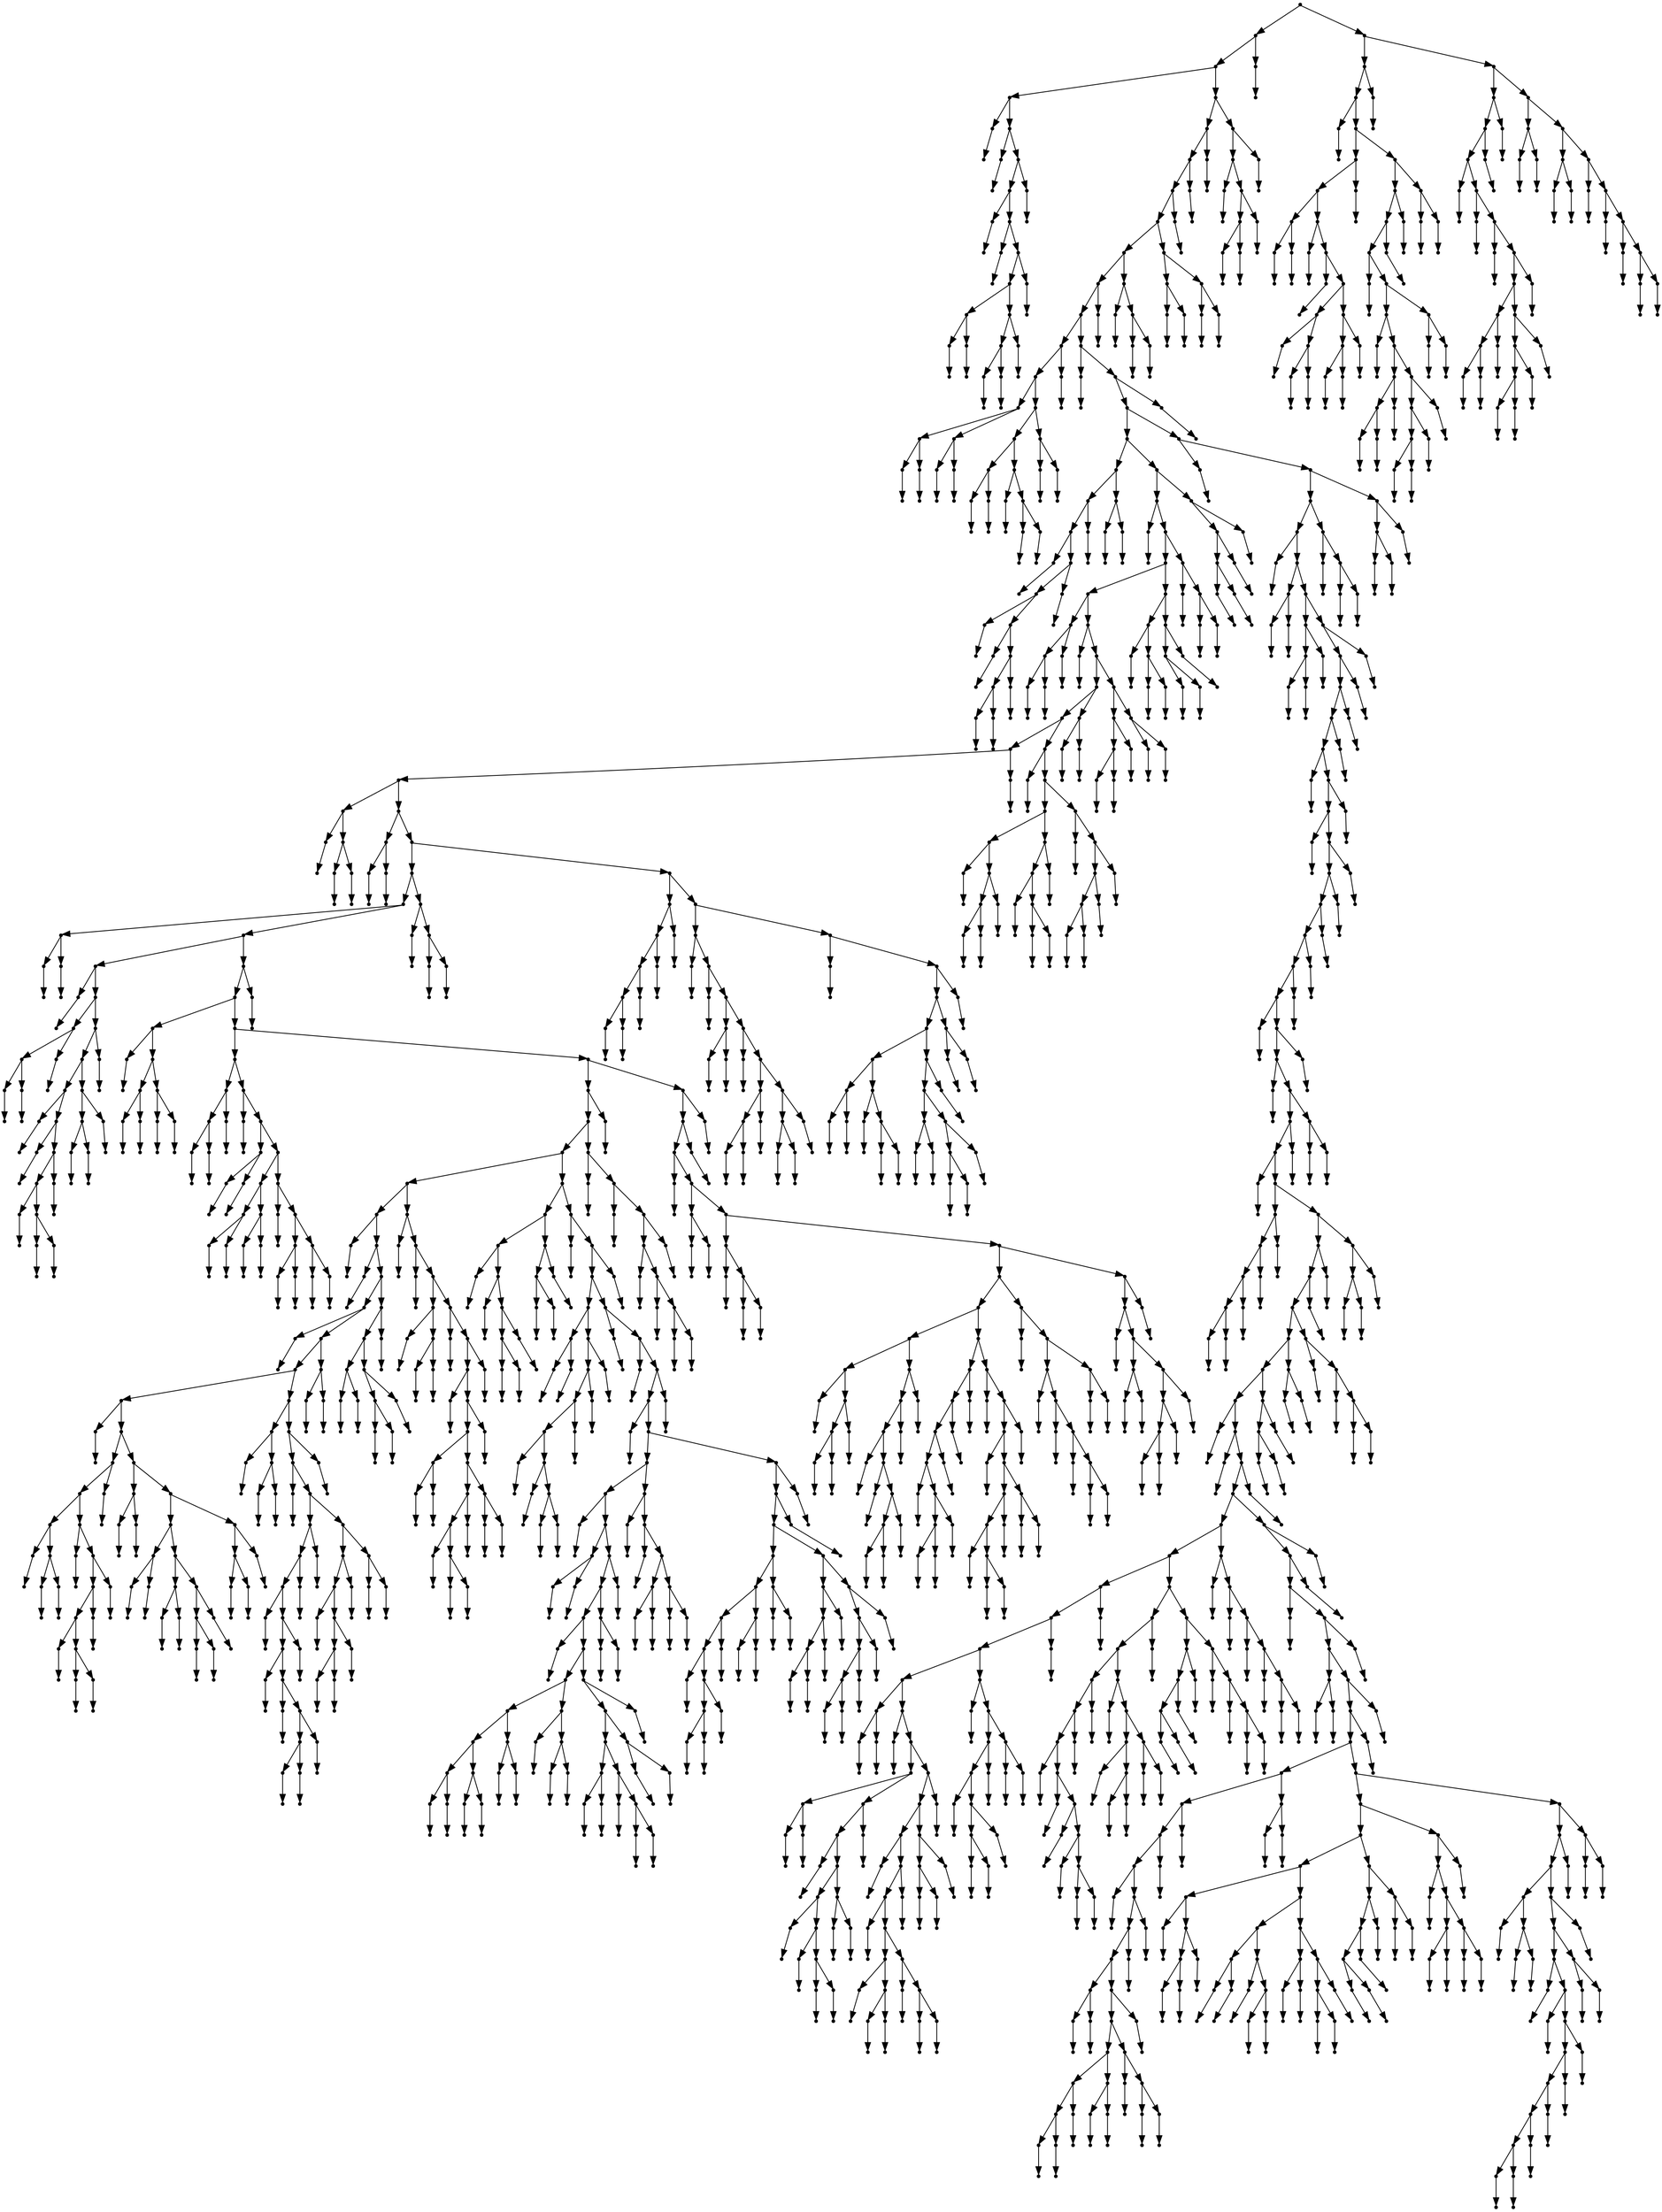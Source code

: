 digraph {
  1828 [shape=point];
  1678 [shape=point];
  1675 [shape=point];
  31 [shape=point];
  1 [shape=point];
  0 [shape=point];
  30 [shape=point];
  3 [shape=point];
  2 [shape=point];
  29 [shape=point];
  26 [shape=point];
  5 [shape=point];
  4 [shape=point];
  25 [shape=point];
  7 [shape=point];
  6 [shape=point];
  24 [shape=point];
  21 [shape=point];
  12 [shape=point];
  9 [shape=point];
  8 [shape=point];
  11 [shape=point];
  10 [shape=point];
  20 [shape=point];
  17 [shape=point];
  14 [shape=point];
  13 [shape=point];
  16 [shape=point];
  15 [shape=point];
  19 [shape=point];
  18 [shape=point];
  23 [shape=point];
  22 [shape=point];
  28 [shape=point];
  27 [shape=point];
  1674 [shape=point];
  1659 [shape=point];
  1656 [shape=point];
  1653 [shape=point];
  1650 [shape=point];
  1638 [shape=point];
  1629 [shape=point];
  1626 [shape=point];
  66 [shape=point];
  63 [shape=point];
  42 [shape=point];
  36 [shape=point];
  33 [shape=point];
  32 [shape=point];
  35 [shape=point];
  34 [shape=point];
  41 [shape=point];
  38 [shape=point];
  37 [shape=point];
  40 [shape=point];
  39 [shape=point];
  62 [shape=point];
  56 [shape=point];
  47 [shape=point];
  44 [shape=point];
  43 [shape=point];
  46 [shape=point];
  45 [shape=point];
  55 [shape=point];
  49 [shape=point];
  48 [shape=point];
  54 [shape=point];
  51 [shape=point];
  50 [shape=point];
  53 [shape=point];
  52 [shape=point];
  61 [shape=point];
  58 [shape=point];
  57 [shape=point];
  60 [shape=point];
  59 [shape=point];
  65 [shape=point];
  64 [shape=point];
  1625 [shape=point];
  68 [shape=point];
  67 [shape=point];
  1624 [shape=point];
  1621 [shape=point];
  1057 [shape=point];
  97 [shape=point];
  91 [shape=point];
  88 [shape=point];
  70 [shape=point];
  69 [shape=point];
  87 [shape=point];
  84 [shape=point];
  72 [shape=point];
  71 [shape=point];
  83 [shape=point];
  74 [shape=point];
  73 [shape=point];
  82 [shape=point];
  79 [shape=point];
  76 [shape=point];
  75 [shape=point];
  78 [shape=point];
  77 [shape=point];
  81 [shape=point];
  80 [shape=point];
  86 [shape=point];
  85 [shape=point];
  90 [shape=point];
  89 [shape=point];
  96 [shape=point];
  93 [shape=point];
  92 [shape=point];
  95 [shape=point];
  94 [shape=point];
  1056 [shape=point];
  1044 [shape=point];
  99 [shape=point];
  98 [shape=point];
  1043 [shape=point];
  1034 [shape=point];
  1016 [shape=point];
  107 [shape=point];
  104 [shape=point];
  101 [shape=point];
  100 [shape=point];
  103 [shape=point];
  102 [shape=point];
  106 [shape=point];
  105 [shape=point];
  1015 [shape=point];
  109 [shape=point];
  108 [shape=point];
  1014 [shape=point];
  999 [shape=point];
  993 [shape=point];
  951 [shape=point];
  948 [shape=point];
  117 [shape=point];
  111 [shape=point];
  110 [shape=point];
  116 [shape=point];
  113 [shape=point];
  112 [shape=point];
  115 [shape=point];
  114 [shape=point];
  947 [shape=point];
  122 [shape=point];
  119 [shape=point];
  118 [shape=point];
  121 [shape=point];
  120 [shape=point];
  946 [shape=point];
  853 [shape=point];
  844 [shape=point];
  127 [shape=point];
  124 [shape=point];
  123 [shape=point];
  126 [shape=point];
  125 [shape=point];
  843 [shape=point];
  168 [shape=point];
  129 [shape=point];
  128 [shape=point];
  167 [shape=point];
  137 [shape=point];
  134 [shape=point];
  131 [shape=point];
  130 [shape=point];
  133 [shape=point];
  132 [shape=point];
  136 [shape=point];
  135 [shape=point];
  166 [shape=point];
  163 [shape=point];
  154 [shape=point];
  139 [shape=point];
  138 [shape=point];
  153 [shape=point];
  141 [shape=point];
  140 [shape=point];
  152 [shape=point];
  149 [shape=point];
  143 [shape=point];
  142 [shape=point];
  148 [shape=point];
  145 [shape=point];
  144 [shape=point];
  147 [shape=point];
  146 [shape=point];
  151 [shape=point];
  150 [shape=point];
  162 [shape=point];
  159 [shape=point];
  156 [shape=point];
  155 [shape=point];
  158 [shape=point];
  157 [shape=point];
  161 [shape=point];
  160 [shape=point];
  165 [shape=point];
  164 [shape=point];
  842 [shape=point];
  839 [shape=point];
  182 [shape=point];
  170 [shape=point];
  169 [shape=point];
  181 [shape=point];
  175 [shape=point];
  172 [shape=point];
  171 [shape=point];
  174 [shape=point];
  173 [shape=point];
  180 [shape=point];
  177 [shape=point];
  176 [shape=point];
  179 [shape=point];
  178 [shape=point];
  838 [shape=point];
  226 [shape=point];
  190 [shape=point];
  187 [shape=point];
  184 [shape=point];
  183 [shape=point];
  186 [shape=point];
  185 [shape=point];
  189 [shape=point];
  188 [shape=point];
  225 [shape=point];
  192 [shape=point];
  191 [shape=point];
  224 [shape=point];
  197 [shape=point];
  194 [shape=point];
  193 [shape=point];
  196 [shape=point];
  195 [shape=point];
  223 [shape=point];
  208 [shape=point];
  202 [shape=point];
  199 [shape=point];
  198 [shape=point];
  201 [shape=point];
  200 [shape=point];
  207 [shape=point];
  204 [shape=point];
  203 [shape=point];
  206 [shape=point];
  205 [shape=point];
  222 [shape=point];
  210 [shape=point];
  209 [shape=point];
  221 [shape=point];
  215 [shape=point];
  212 [shape=point];
  211 [shape=point];
  214 [shape=point];
  213 [shape=point];
  220 [shape=point];
  217 [shape=point];
  216 [shape=point];
  219 [shape=point];
  218 [shape=point];
  837 [shape=point];
  684 [shape=point];
  681 [shape=point];
  660 [shape=point];
  441 [shape=point];
  390 [shape=point];
  228 [shape=point];
  227 [shape=point];
  389 [shape=point];
  230 [shape=point];
  229 [shape=point];
  388 [shape=point];
  370 [shape=point];
  232 [shape=point];
  231 [shape=point];
  369 [shape=point];
  363 [shape=point];
  300 [shape=point];
  234 [shape=point];
  233 [shape=point];
  299 [shape=point];
  263 [shape=point];
  260 [shape=point];
  242 [shape=point];
  236 [shape=point];
  235 [shape=point];
  241 [shape=point];
  238 [shape=point];
  237 [shape=point];
  240 [shape=point];
  239 [shape=point];
  259 [shape=point];
  244 [shape=point];
  243 [shape=point];
  258 [shape=point];
  255 [shape=point];
  252 [shape=point];
  246 [shape=point];
  245 [shape=point];
  251 [shape=point];
  248 [shape=point];
  247 [shape=point];
  250 [shape=point];
  249 [shape=point];
  254 [shape=point];
  253 [shape=point];
  257 [shape=point];
  256 [shape=point];
  262 [shape=point];
  261 [shape=point];
  298 [shape=point];
  268 [shape=point];
  265 [shape=point];
  264 [shape=point];
  267 [shape=point];
  266 [shape=point];
  297 [shape=point];
  288 [shape=point];
  273 [shape=point];
  270 [shape=point];
  269 [shape=point];
  272 [shape=point];
  271 [shape=point];
  287 [shape=point];
  278 [shape=point];
  275 [shape=point];
  274 [shape=point];
  277 [shape=point];
  276 [shape=point];
  286 [shape=point];
  283 [shape=point];
  280 [shape=point];
  279 [shape=point];
  282 [shape=point];
  281 [shape=point];
  285 [shape=point];
  284 [shape=point];
  296 [shape=point];
  293 [shape=point];
  290 [shape=point];
  289 [shape=point];
  292 [shape=point];
  291 [shape=point];
  295 [shape=point];
  294 [shape=point];
  362 [shape=point];
  308 [shape=point];
  302 [shape=point];
  301 [shape=point];
  307 [shape=point];
  304 [shape=point];
  303 [shape=point];
  306 [shape=point];
  305 [shape=point];
  361 [shape=point];
  358 [shape=point];
  310 [shape=point];
  309 [shape=point];
  357 [shape=point];
  336 [shape=point];
  333 [shape=point];
  330 [shape=point];
  312 [shape=point];
  311 [shape=point];
  329 [shape=point];
  326 [shape=point];
  314 [shape=point];
  313 [shape=point];
  325 [shape=point];
  316 [shape=point];
  315 [shape=point];
  324 [shape=point];
  321 [shape=point];
  318 [shape=point];
  317 [shape=point];
  320 [shape=point];
  319 [shape=point];
  323 [shape=point];
  322 [shape=point];
  328 [shape=point];
  327 [shape=point];
  332 [shape=point];
  331 [shape=point];
  335 [shape=point];
  334 [shape=point];
  356 [shape=point];
  350 [shape=point];
  347 [shape=point];
  338 [shape=point];
  337 [shape=point];
  346 [shape=point];
  343 [shape=point];
  340 [shape=point];
  339 [shape=point];
  342 [shape=point];
  341 [shape=point];
  345 [shape=point];
  344 [shape=point];
  349 [shape=point];
  348 [shape=point];
  355 [shape=point];
  352 [shape=point];
  351 [shape=point];
  354 [shape=point];
  353 [shape=point];
  360 [shape=point];
  359 [shape=point];
  368 [shape=point];
  365 [shape=point];
  364 [shape=point];
  367 [shape=point];
  366 [shape=point];
  387 [shape=point];
  384 [shape=point];
  375 [shape=point];
  372 [shape=point];
  371 [shape=point];
  374 [shape=point];
  373 [shape=point];
  383 [shape=point];
  380 [shape=point];
  377 [shape=point];
  376 [shape=point];
  379 [shape=point];
  378 [shape=point];
  382 [shape=point];
  381 [shape=point];
  386 [shape=point];
  385 [shape=point];
  440 [shape=point];
  392 [shape=point];
  391 [shape=point];
  439 [shape=point];
  394 [shape=point];
  393 [shape=point];
  438 [shape=point];
  402 [shape=point];
  396 [shape=point];
  395 [shape=point];
  401 [shape=point];
  398 [shape=point];
  397 [shape=point];
  400 [shape=point];
  399 [shape=point];
  437 [shape=point];
  404 [shape=point];
  403 [shape=point];
  436 [shape=point];
  433 [shape=point];
  406 [shape=point];
  405 [shape=point];
  432 [shape=point];
  429 [shape=point];
  411 [shape=point];
  408 [shape=point];
  407 [shape=point];
  410 [shape=point];
  409 [shape=point];
  428 [shape=point];
  422 [shape=point];
  419 [shape=point];
  413 [shape=point];
  412 [shape=point];
  418 [shape=point];
  415 [shape=point];
  414 [shape=point];
  417 [shape=point];
  416 [shape=point];
  421 [shape=point];
  420 [shape=point];
  427 [shape=point];
  424 [shape=point];
  423 [shape=point];
  426 [shape=point];
  425 [shape=point];
  431 [shape=point];
  430 [shape=point];
  435 [shape=point];
  434 [shape=point];
  659 [shape=point];
  464 [shape=point];
  455 [shape=point];
  443 [shape=point];
  442 [shape=point];
  454 [shape=point];
  445 [shape=point];
  444 [shape=point];
  453 [shape=point];
  450 [shape=point];
  447 [shape=point];
  446 [shape=point];
  449 [shape=point];
  448 [shape=point];
  452 [shape=point];
  451 [shape=point];
  463 [shape=point];
  460 [shape=point];
  457 [shape=point];
  456 [shape=point];
  459 [shape=point];
  458 [shape=point];
  462 [shape=point];
  461 [shape=point];
  658 [shape=point];
  466 [shape=point];
  465 [shape=point];
  657 [shape=point];
  654 [shape=point];
  492 [shape=point];
  471 [shape=point];
  468 [shape=point];
  467 [shape=point];
  470 [shape=point];
  469 [shape=point];
  491 [shape=point];
  488 [shape=point];
  485 [shape=point];
  482 [shape=point];
  473 [shape=point];
  472 [shape=point];
  481 [shape=point];
  475 [shape=point];
  474 [shape=point];
  480 [shape=point];
  477 [shape=point];
  476 [shape=point];
  479 [shape=point];
  478 [shape=point];
  484 [shape=point];
  483 [shape=point];
  487 [shape=point];
  486 [shape=point];
  490 [shape=point];
  489 [shape=point];
  653 [shape=point];
  494 [shape=point];
  493 [shape=point];
  652 [shape=point];
  496 [shape=point];
  495 [shape=point];
  651 [shape=point];
  648 [shape=point];
  498 [shape=point];
  497 [shape=point];
  647 [shape=point];
  587 [shape=point];
  569 [shape=point];
  500 [shape=point];
  499 [shape=point];
  568 [shape=point];
  505 [shape=point];
  502 [shape=point];
  501 [shape=point];
  504 [shape=point];
  503 [shape=point];
  567 [shape=point];
  564 [shape=point];
  558 [shape=point];
  507 [shape=point];
  506 [shape=point];
  557 [shape=point];
  533 [shape=point];
  524 [shape=point];
  518 [shape=point];
  512 [shape=point];
  509 [shape=point];
  508 [shape=point];
  511 [shape=point];
  510 [shape=point];
  517 [shape=point];
  514 [shape=point];
  513 [shape=point];
  516 [shape=point];
  515 [shape=point];
  523 [shape=point];
  520 [shape=point];
  519 [shape=point];
  522 [shape=point];
  521 [shape=point];
  532 [shape=point];
  526 [shape=point];
  525 [shape=point];
  531 [shape=point];
  528 [shape=point];
  527 [shape=point];
  530 [shape=point];
  529 [shape=point];
  556 [shape=point];
  553 [shape=point];
  547 [shape=point];
  538 [shape=point];
  535 [shape=point];
  534 [shape=point];
  537 [shape=point];
  536 [shape=point];
  546 [shape=point];
  540 [shape=point];
  539 [shape=point];
  545 [shape=point];
  542 [shape=point];
  541 [shape=point];
  544 [shape=point];
  543 [shape=point];
  552 [shape=point];
  549 [shape=point];
  548 [shape=point];
  551 [shape=point];
  550 [shape=point];
  555 [shape=point];
  554 [shape=point];
  563 [shape=point];
  560 [shape=point];
  559 [shape=point];
  562 [shape=point];
  561 [shape=point];
  566 [shape=point];
  565 [shape=point];
  586 [shape=point];
  571 [shape=point];
  570 [shape=point];
  585 [shape=point];
  573 [shape=point];
  572 [shape=point];
  584 [shape=point];
  578 [shape=point];
  575 [shape=point];
  574 [shape=point];
  577 [shape=point];
  576 [shape=point];
  583 [shape=point];
  580 [shape=point];
  579 [shape=point];
  582 [shape=point];
  581 [shape=point];
  646 [shape=point];
  643 [shape=point];
  640 [shape=point];
  613 [shape=point];
  607 [shape=point];
  601 [shape=point];
  598 [shape=point];
  589 [shape=point];
  588 [shape=point];
  597 [shape=point];
  594 [shape=point];
  591 [shape=point];
  590 [shape=point];
  593 [shape=point];
  592 [shape=point];
  596 [shape=point];
  595 [shape=point];
  600 [shape=point];
  599 [shape=point];
  606 [shape=point];
  603 [shape=point];
  602 [shape=point];
  605 [shape=point];
  604 [shape=point];
  612 [shape=point];
  609 [shape=point];
  608 [shape=point];
  611 [shape=point];
  610 [shape=point];
  639 [shape=point];
  624 [shape=point];
  621 [shape=point];
  618 [shape=point];
  615 [shape=point];
  614 [shape=point];
  617 [shape=point];
  616 [shape=point];
  620 [shape=point];
  619 [shape=point];
  623 [shape=point];
  622 [shape=point];
  638 [shape=point];
  635 [shape=point];
  632 [shape=point];
  629 [shape=point];
  626 [shape=point];
  625 [shape=point];
  628 [shape=point];
  627 [shape=point];
  631 [shape=point];
  630 [shape=point];
  634 [shape=point];
  633 [shape=point];
  637 [shape=point];
  636 [shape=point];
  642 [shape=point];
  641 [shape=point];
  645 [shape=point];
  644 [shape=point];
  650 [shape=point];
  649 [shape=point];
  656 [shape=point];
  655 [shape=point];
  680 [shape=point];
  662 [shape=point];
  661 [shape=point];
  679 [shape=point];
  664 [shape=point];
  663 [shape=point];
  678 [shape=point];
  675 [shape=point];
  666 [shape=point];
  665 [shape=point];
  674 [shape=point];
  668 [shape=point];
  667 [shape=point];
  673 [shape=point];
  670 [shape=point];
  669 [shape=point];
  672 [shape=point];
  671 [shape=point];
  677 [shape=point];
  676 [shape=point];
  683 [shape=point];
  682 [shape=point];
  836 [shape=point];
  833 [shape=point];
  830 [shape=point];
  686 [shape=point];
  685 [shape=point];
  829 [shape=point];
  691 [shape=point];
  688 [shape=point];
  687 [shape=point];
  690 [shape=point];
  689 [shape=point];
  828 [shape=point];
  699 [shape=point];
  693 [shape=point];
  692 [shape=point];
  698 [shape=point];
  695 [shape=point];
  694 [shape=point];
  697 [shape=point];
  696 [shape=point];
  827 [shape=point];
  803 [shape=point];
  779 [shape=point];
  731 [shape=point];
  710 [shape=point];
  701 [shape=point];
  700 [shape=point];
  709 [shape=point];
  706 [shape=point];
  703 [shape=point];
  702 [shape=point];
  705 [shape=point];
  704 [shape=point];
  708 [shape=point];
  707 [shape=point];
  730 [shape=point];
  727 [shape=point];
  724 [shape=point];
  712 [shape=point];
  711 [shape=point];
  723 [shape=point];
  714 [shape=point];
  713 [shape=point];
  722 [shape=point];
  719 [shape=point];
  716 [shape=point];
  715 [shape=point];
  718 [shape=point];
  717 [shape=point];
  721 [shape=point];
  720 [shape=point];
  726 [shape=point];
  725 [shape=point];
  729 [shape=point];
  728 [shape=point];
  778 [shape=point];
  751 [shape=point];
  748 [shape=point];
  745 [shape=point];
  742 [shape=point];
  733 [shape=point];
  732 [shape=point];
  741 [shape=point];
  738 [shape=point];
  735 [shape=point];
  734 [shape=point];
  737 [shape=point];
  736 [shape=point];
  740 [shape=point];
  739 [shape=point];
  744 [shape=point];
  743 [shape=point];
  747 [shape=point];
  746 [shape=point];
  750 [shape=point];
  749 [shape=point];
  777 [shape=point];
  753 [shape=point];
  752 [shape=point];
  776 [shape=point];
  773 [shape=point];
  755 [shape=point];
  754 [shape=point];
  772 [shape=point];
  766 [shape=point];
  763 [shape=point];
  757 [shape=point];
  756 [shape=point];
  762 [shape=point];
  759 [shape=point];
  758 [shape=point];
  761 [shape=point];
  760 [shape=point];
  765 [shape=point];
  764 [shape=point];
  771 [shape=point];
  768 [shape=point];
  767 [shape=point];
  770 [shape=point];
  769 [shape=point];
  775 [shape=point];
  774 [shape=point];
  802 [shape=point];
  781 [shape=point];
  780 [shape=point];
  801 [shape=point];
  795 [shape=point];
  783 [shape=point];
  782 [shape=point];
  794 [shape=point];
  785 [shape=point];
  784 [shape=point];
  793 [shape=point];
  787 [shape=point];
  786 [shape=point];
  792 [shape=point];
  789 [shape=point];
  788 [shape=point];
  791 [shape=point];
  790 [shape=point];
  800 [shape=point];
  797 [shape=point];
  796 [shape=point];
  799 [shape=point];
  798 [shape=point];
  826 [shape=point];
  823 [shape=point];
  805 [shape=point];
  804 [shape=point];
  822 [shape=point];
  810 [shape=point];
  807 [shape=point];
  806 [shape=point];
  809 [shape=point];
  808 [shape=point];
  821 [shape=point];
  818 [shape=point];
  815 [shape=point];
  812 [shape=point];
  811 [shape=point];
  814 [shape=point];
  813 [shape=point];
  817 [shape=point];
  816 [shape=point];
  820 [shape=point];
  819 [shape=point];
  825 [shape=point];
  824 [shape=point];
  832 [shape=point];
  831 [shape=point];
  835 [shape=point];
  834 [shape=point];
  841 [shape=point];
  840 [shape=point];
  852 [shape=point];
  846 [shape=point];
  845 [shape=point];
  851 [shape=point];
  848 [shape=point];
  847 [shape=point];
  850 [shape=point];
  849 [shape=point];
  945 [shape=point];
  867 [shape=point];
  864 [shape=point];
  861 [shape=point];
  858 [shape=point];
  855 [shape=point];
  854 [shape=point];
  857 [shape=point];
  856 [shape=point];
  860 [shape=point];
  859 [shape=point];
  863 [shape=point];
  862 [shape=point];
  866 [shape=point];
  865 [shape=point];
  944 [shape=point];
  899 [shape=point];
  869 [shape=point];
  868 [shape=point];
  898 [shape=point];
  871 [shape=point];
  870 [shape=point];
  897 [shape=point];
  876 [shape=point];
  873 [shape=point];
  872 [shape=point];
  875 [shape=point];
  874 [shape=point];
  896 [shape=point];
  878 [shape=point];
  877 [shape=point];
  895 [shape=point];
  886 [shape=point];
  883 [shape=point];
  880 [shape=point];
  879 [shape=point];
  882 [shape=point];
  881 [shape=point];
  885 [shape=point];
  884 [shape=point];
  894 [shape=point];
  891 [shape=point];
  888 [shape=point];
  887 [shape=point];
  890 [shape=point];
  889 [shape=point];
  893 [shape=point];
  892 [shape=point];
  943 [shape=point];
  901 [shape=point];
  900 [shape=point];
  942 [shape=point];
  939 [shape=point];
  933 [shape=point];
  915 [shape=point];
  906 [shape=point];
  903 [shape=point];
  902 [shape=point];
  905 [shape=point];
  904 [shape=point];
  914 [shape=point];
  908 [shape=point];
  907 [shape=point];
  913 [shape=point];
  910 [shape=point];
  909 [shape=point];
  912 [shape=point];
  911 [shape=point];
  932 [shape=point];
  929 [shape=point];
  920 [shape=point];
  917 [shape=point];
  916 [shape=point];
  919 [shape=point];
  918 [shape=point];
  928 [shape=point];
  925 [shape=point];
  922 [shape=point];
  921 [shape=point];
  924 [shape=point];
  923 [shape=point];
  927 [shape=point];
  926 [shape=point];
  931 [shape=point];
  930 [shape=point];
  938 [shape=point];
  935 [shape=point];
  934 [shape=point];
  937 [shape=point];
  936 [shape=point];
  941 [shape=point];
  940 [shape=point];
  950 [shape=point];
  949 [shape=point];
  992 [shape=point];
  953 [shape=point];
  952 [shape=point];
  991 [shape=point];
  976 [shape=point];
  964 [shape=point];
  955 [shape=point];
  954 [shape=point];
  963 [shape=point];
  960 [shape=point];
  957 [shape=point];
  956 [shape=point];
  959 [shape=point];
  958 [shape=point];
  962 [shape=point];
  961 [shape=point];
  975 [shape=point];
  972 [shape=point];
  966 [shape=point];
  965 [shape=point];
  971 [shape=point];
  968 [shape=point];
  967 [shape=point];
  970 [shape=point];
  969 [shape=point];
  974 [shape=point];
  973 [shape=point];
  990 [shape=point];
  978 [shape=point];
  977 [shape=point];
  989 [shape=point];
  986 [shape=point];
  983 [shape=point];
  980 [shape=point];
  979 [shape=point];
  982 [shape=point];
  981 [shape=point];
  985 [shape=point];
  984 [shape=point];
  988 [shape=point];
  987 [shape=point];
  998 [shape=point];
  995 [shape=point];
  994 [shape=point];
  997 [shape=point];
  996 [shape=point];
  1013 [shape=point];
  1007 [shape=point];
  1004 [shape=point];
  1001 [shape=point];
  1000 [shape=point];
  1003 [shape=point];
  1002 [shape=point];
  1006 [shape=point];
  1005 [shape=point];
  1012 [shape=point];
  1009 [shape=point];
  1008 [shape=point];
  1011 [shape=point];
  1010 [shape=point];
  1033 [shape=point];
  1024 [shape=point];
  1018 [shape=point];
  1017 [shape=point];
  1023 [shape=point];
  1020 [shape=point];
  1019 [shape=point];
  1022 [shape=point];
  1021 [shape=point];
  1032 [shape=point];
  1029 [shape=point];
  1026 [shape=point];
  1025 [shape=point];
  1028 [shape=point];
  1027 [shape=point];
  1031 [shape=point];
  1030 [shape=point];
  1042 [shape=point];
  1036 [shape=point];
  1035 [shape=point];
  1041 [shape=point];
  1038 [shape=point];
  1037 [shape=point];
  1040 [shape=point];
  1039 [shape=point];
  1055 [shape=point];
  1052 [shape=point];
  1049 [shape=point];
  1046 [shape=point];
  1045 [shape=point];
  1048 [shape=point];
  1047 [shape=point];
  1051 [shape=point];
  1050 [shape=point];
  1054 [shape=point];
  1053 [shape=point];
  1620 [shape=point];
  1059 [shape=point];
  1058 [shape=point];
  1619 [shape=point];
  1610 [shape=point];
  1601 [shape=point];
  1061 [shape=point];
  1060 [shape=point];
  1600 [shape=point];
  1066 [shape=point];
  1063 [shape=point];
  1062 [shape=point];
  1065 [shape=point];
  1064 [shape=point];
  1599 [shape=point];
  1074 [shape=point];
  1071 [shape=point];
  1068 [shape=point];
  1067 [shape=point];
  1070 [shape=point];
  1069 [shape=point];
  1073 [shape=point];
  1072 [shape=point];
  1598 [shape=point];
  1595 [shape=point];
  1592 [shape=point];
  1589 [shape=point];
  1586 [shape=point];
  1076 [shape=point];
  1075 [shape=point];
  1585 [shape=point];
  1582 [shape=point];
  1078 [shape=point];
  1077 [shape=point];
  1581 [shape=point];
  1578 [shape=point];
  1575 [shape=point];
  1572 [shape=point];
  1569 [shape=point];
  1566 [shape=point];
  1080 [shape=point];
  1079 [shape=point];
  1565 [shape=point];
  1562 [shape=point];
  1082 [shape=point];
  1081 [shape=point];
  1561 [shape=point];
  1555 [shape=point];
  1552 [shape=point];
  1084 [shape=point];
  1083 [shape=point];
  1551 [shape=point];
  1098 [shape=point];
  1095 [shape=point];
  1092 [shape=point];
  1089 [shape=point];
  1086 [shape=point];
  1085 [shape=point];
  1088 [shape=point];
  1087 [shape=point];
  1091 [shape=point];
  1090 [shape=point];
  1094 [shape=point];
  1093 [shape=point];
  1097 [shape=point];
  1096 [shape=point];
  1550 [shape=point];
  1541 [shape=point];
  1538 [shape=point];
  1535 [shape=point];
  1523 [shape=point];
  1517 [shape=point];
  1508 [shape=point];
  1100 [shape=point];
  1099 [shape=point];
  1507 [shape=point];
  1102 [shape=point];
  1101 [shape=point];
  1506 [shape=point];
  1503 [shape=point];
  1296 [shape=point];
  1278 [shape=point];
  1209 [shape=point];
  1206 [shape=point];
  1203 [shape=point];
  1179 [shape=point];
  1107 [shape=point];
  1104 [shape=point];
  1103 [shape=point];
  1106 [shape=point];
  1105 [shape=point];
  1178 [shape=point];
  1109 [shape=point];
  1108 [shape=point];
  1177 [shape=point];
  1138 [shape=point];
  1114 [shape=point];
  1111 [shape=point];
  1110 [shape=point];
  1113 [shape=point];
  1112 [shape=point];
  1137 [shape=point];
  1134 [shape=point];
  1116 [shape=point];
  1115 [shape=point];
  1133 [shape=point];
  1127 [shape=point];
  1118 [shape=point];
  1117 [shape=point];
  1126 [shape=point];
  1120 [shape=point];
  1119 [shape=point];
  1125 [shape=point];
  1122 [shape=point];
  1121 [shape=point];
  1124 [shape=point];
  1123 [shape=point];
  1132 [shape=point];
  1129 [shape=point];
  1128 [shape=point];
  1131 [shape=point];
  1130 [shape=point];
  1136 [shape=point];
  1135 [shape=point];
  1176 [shape=point];
  1173 [shape=point];
  1164 [shape=point];
  1140 [shape=point];
  1139 [shape=point];
  1163 [shape=point];
  1160 [shape=point];
  1142 [shape=point];
  1141 [shape=point];
  1159 [shape=point];
  1150 [shape=point];
  1144 [shape=point];
  1143 [shape=point];
  1149 [shape=point];
  1146 [shape=point];
  1145 [shape=point];
  1148 [shape=point];
  1147 [shape=point];
  1158 [shape=point];
  1152 [shape=point];
  1151 [shape=point];
  1157 [shape=point];
  1154 [shape=point];
  1153 [shape=point];
  1156 [shape=point];
  1155 [shape=point];
  1162 [shape=point];
  1161 [shape=point];
  1172 [shape=point];
  1169 [shape=point];
  1166 [shape=point];
  1165 [shape=point];
  1168 [shape=point];
  1167 [shape=point];
  1171 [shape=point];
  1170 [shape=point];
  1175 [shape=point];
  1174 [shape=point];
  1202 [shape=point];
  1181 [shape=point];
  1180 [shape=point];
  1201 [shape=point];
  1195 [shape=point];
  1192 [shape=point];
  1183 [shape=point];
  1182 [shape=point];
  1191 [shape=point];
  1188 [shape=point];
  1185 [shape=point];
  1184 [shape=point];
  1187 [shape=point];
  1186 [shape=point];
  1190 [shape=point];
  1189 [shape=point];
  1194 [shape=point];
  1193 [shape=point];
  1200 [shape=point];
  1197 [shape=point];
  1196 [shape=point];
  1199 [shape=point];
  1198 [shape=point];
  1205 [shape=point];
  1204 [shape=point];
  1208 [shape=point];
  1207 [shape=point];
  1277 [shape=point];
  1253 [shape=point];
  1250 [shape=point];
  1232 [shape=point];
  1229 [shape=point];
  1226 [shape=point];
  1211 [shape=point];
  1210 [shape=point];
  1225 [shape=point];
  1213 [shape=point];
  1212 [shape=point];
  1224 [shape=point];
  1215 [shape=point];
  1214 [shape=point];
  1223 [shape=point];
  1217 [shape=point];
  1216 [shape=point];
  1222 [shape=point];
  1219 [shape=point];
  1218 [shape=point];
  1221 [shape=point];
  1220 [shape=point];
  1228 [shape=point];
  1227 [shape=point];
  1231 [shape=point];
  1230 [shape=point];
  1249 [shape=point];
  1234 [shape=point];
  1233 [shape=point];
  1248 [shape=point];
  1242 [shape=point];
  1236 [shape=point];
  1235 [shape=point];
  1241 [shape=point];
  1238 [shape=point];
  1237 [shape=point];
  1240 [shape=point];
  1239 [shape=point];
  1247 [shape=point];
  1244 [shape=point];
  1243 [shape=point];
  1246 [shape=point];
  1245 [shape=point];
  1252 [shape=point];
  1251 [shape=point];
  1276 [shape=point];
  1264 [shape=point];
  1261 [shape=point];
  1258 [shape=point];
  1255 [shape=point];
  1254 [shape=point];
  1257 [shape=point];
  1256 [shape=point];
  1260 [shape=point];
  1259 [shape=point];
  1263 [shape=point];
  1262 [shape=point];
  1275 [shape=point];
  1266 [shape=point];
  1265 [shape=point];
  1274 [shape=point];
  1268 [shape=point];
  1267 [shape=point];
  1273 [shape=point];
  1270 [shape=point];
  1269 [shape=point];
  1272 [shape=point];
  1271 [shape=point];
  1295 [shape=point];
  1280 [shape=point];
  1279 [shape=point];
  1294 [shape=point];
  1282 [shape=point];
  1281 [shape=point];
  1293 [shape=point];
  1284 [shape=point];
  1283 [shape=point];
  1292 [shape=point];
  1286 [shape=point];
  1285 [shape=point];
  1291 [shape=point];
  1288 [shape=point];
  1287 [shape=point];
  1290 [shape=point];
  1289 [shape=point];
  1502 [shape=point];
  1499 [shape=point];
  1496 [shape=point];
  1298 [shape=point];
  1297 [shape=point];
  1495 [shape=point];
  1492 [shape=point];
  1303 [shape=point];
  1300 [shape=point];
  1299 [shape=point];
  1302 [shape=point];
  1301 [shape=point];
  1491 [shape=point];
  1488 [shape=point];
  1485 [shape=point];
  1356 [shape=point];
  1350 [shape=point];
  1347 [shape=point];
  1344 [shape=point];
  1305 [shape=point];
  1304 [shape=point];
  1343 [shape=point];
  1340 [shape=point];
  1337 [shape=point];
  1310 [shape=point];
  1307 [shape=point];
  1306 [shape=point];
  1309 [shape=point];
  1308 [shape=point];
  1336 [shape=point];
  1333 [shape=point];
  1324 [shape=point];
  1318 [shape=point];
  1315 [shape=point];
  1312 [shape=point];
  1311 [shape=point];
  1314 [shape=point];
  1313 [shape=point];
  1317 [shape=point];
  1316 [shape=point];
  1323 [shape=point];
  1320 [shape=point];
  1319 [shape=point];
  1322 [shape=point];
  1321 [shape=point];
  1332 [shape=point];
  1326 [shape=point];
  1325 [shape=point];
  1331 [shape=point];
  1328 [shape=point];
  1327 [shape=point];
  1330 [shape=point];
  1329 [shape=point];
  1335 [shape=point];
  1334 [shape=point];
  1339 [shape=point];
  1338 [shape=point];
  1342 [shape=point];
  1341 [shape=point];
  1346 [shape=point];
  1345 [shape=point];
  1349 [shape=point];
  1348 [shape=point];
  1355 [shape=point];
  1352 [shape=point];
  1351 [shape=point];
  1354 [shape=point];
  1353 [shape=point];
  1484 [shape=point];
  1433 [shape=point];
  1415 [shape=point];
  1397 [shape=point];
  1367 [shape=point];
  1358 [shape=point];
  1357 [shape=point];
  1366 [shape=point];
  1363 [shape=point];
  1360 [shape=point];
  1359 [shape=point];
  1362 [shape=point];
  1361 [shape=point];
  1365 [shape=point];
  1364 [shape=point];
  1396 [shape=point];
  1381 [shape=point];
  1372 [shape=point];
  1369 [shape=point];
  1368 [shape=point];
  1371 [shape=point];
  1370 [shape=point];
  1380 [shape=point];
  1374 [shape=point];
  1373 [shape=point];
  1379 [shape=point];
  1376 [shape=point];
  1375 [shape=point];
  1378 [shape=point];
  1377 [shape=point];
  1395 [shape=point];
  1386 [shape=point];
  1383 [shape=point];
  1382 [shape=point];
  1385 [shape=point];
  1384 [shape=point];
  1394 [shape=point];
  1391 [shape=point];
  1388 [shape=point];
  1387 [shape=point];
  1390 [shape=point];
  1389 [shape=point];
  1393 [shape=point];
  1392 [shape=point];
  1414 [shape=point];
  1408 [shape=point];
  1405 [shape=point];
  1402 [shape=point];
  1399 [shape=point];
  1398 [shape=point];
  1401 [shape=point];
  1400 [shape=point];
  1404 [shape=point];
  1403 [shape=point];
  1407 [shape=point];
  1406 [shape=point];
  1413 [shape=point];
  1410 [shape=point];
  1409 [shape=point];
  1412 [shape=point];
  1411 [shape=point];
  1432 [shape=point];
  1429 [shape=point];
  1417 [shape=point];
  1416 [shape=point];
  1428 [shape=point];
  1422 [shape=point];
  1419 [shape=point];
  1418 [shape=point];
  1421 [shape=point];
  1420 [shape=point];
  1427 [shape=point];
  1424 [shape=point];
  1423 [shape=point];
  1426 [shape=point];
  1425 [shape=point];
  1431 [shape=point];
  1430 [shape=point];
  1483 [shape=point];
  1477 [shape=point];
  1474 [shape=point];
  1441 [shape=point];
  1435 [shape=point];
  1434 [shape=point];
  1440 [shape=point];
  1437 [shape=point];
  1436 [shape=point];
  1439 [shape=point];
  1438 [shape=point];
  1473 [shape=point];
  1470 [shape=point];
  1464 [shape=point];
  1443 [shape=point];
  1442 [shape=point];
  1463 [shape=point];
  1445 [shape=point];
  1444 [shape=point];
  1462 [shape=point];
  1459 [shape=point];
  1456 [shape=point];
  1453 [shape=point];
  1450 [shape=point];
  1447 [shape=point];
  1446 [shape=point];
  1449 [shape=point];
  1448 [shape=point];
  1452 [shape=point];
  1451 [shape=point];
  1455 [shape=point];
  1454 [shape=point];
  1458 [shape=point];
  1457 [shape=point];
  1461 [shape=point];
  1460 [shape=point];
  1469 [shape=point];
  1466 [shape=point];
  1465 [shape=point];
  1468 [shape=point];
  1467 [shape=point];
  1472 [shape=point];
  1471 [shape=point];
  1476 [shape=point];
  1475 [shape=point];
  1482 [shape=point];
  1479 [shape=point];
  1478 [shape=point];
  1481 [shape=point];
  1480 [shape=point];
  1487 [shape=point];
  1486 [shape=point];
  1490 [shape=point];
  1489 [shape=point];
  1494 [shape=point];
  1493 [shape=point];
  1498 [shape=point];
  1497 [shape=point];
  1501 [shape=point];
  1500 [shape=point];
  1505 [shape=point];
  1504 [shape=point];
  1516 [shape=point];
  1513 [shape=point];
  1510 [shape=point];
  1509 [shape=point];
  1512 [shape=point];
  1511 [shape=point];
  1515 [shape=point];
  1514 [shape=point];
  1522 [shape=point];
  1519 [shape=point];
  1518 [shape=point];
  1521 [shape=point];
  1520 [shape=point];
  1534 [shape=point];
  1525 [shape=point];
  1524 [shape=point];
  1533 [shape=point];
  1527 [shape=point];
  1526 [shape=point];
  1532 [shape=point];
  1529 [shape=point];
  1528 [shape=point];
  1531 [shape=point];
  1530 [shape=point];
  1537 [shape=point];
  1536 [shape=point];
  1540 [shape=point];
  1539 [shape=point];
  1549 [shape=point];
  1546 [shape=point];
  1543 [shape=point];
  1542 [shape=point];
  1545 [shape=point];
  1544 [shape=point];
  1548 [shape=point];
  1547 [shape=point];
  1554 [shape=point];
  1553 [shape=point];
  1560 [shape=point];
  1557 [shape=point];
  1556 [shape=point];
  1559 [shape=point];
  1558 [shape=point];
  1564 [shape=point];
  1563 [shape=point];
  1568 [shape=point];
  1567 [shape=point];
  1571 [shape=point];
  1570 [shape=point];
  1574 [shape=point];
  1573 [shape=point];
  1577 [shape=point];
  1576 [shape=point];
  1580 [shape=point];
  1579 [shape=point];
  1584 [shape=point];
  1583 [shape=point];
  1588 [shape=point];
  1587 [shape=point];
  1591 [shape=point];
  1590 [shape=point];
  1594 [shape=point];
  1593 [shape=point];
  1597 [shape=point];
  1596 [shape=point];
  1609 [shape=point];
  1603 [shape=point];
  1602 [shape=point];
  1608 [shape=point];
  1605 [shape=point];
  1604 [shape=point];
  1607 [shape=point];
  1606 [shape=point];
  1618 [shape=point];
  1615 [shape=point];
  1612 [shape=point];
  1611 [shape=point];
  1614 [shape=point];
  1613 [shape=point];
  1617 [shape=point];
  1616 [shape=point];
  1623 [shape=point];
  1622 [shape=point];
  1628 [shape=point];
  1627 [shape=point];
  1637 [shape=point];
  1631 [shape=point];
  1630 [shape=point];
  1636 [shape=point];
  1633 [shape=point];
  1632 [shape=point];
  1635 [shape=point];
  1634 [shape=point];
  1649 [shape=point];
  1643 [shape=point];
  1640 [shape=point];
  1639 [shape=point];
  1642 [shape=point];
  1641 [shape=point];
  1648 [shape=point];
  1645 [shape=point];
  1644 [shape=point];
  1647 [shape=point];
  1646 [shape=point];
  1652 [shape=point];
  1651 [shape=point];
  1655 [shape=point];
  1654 [shape=point];
  1658 [shape=point];
  1657 [shape=point];
  1673 [shape=point];
  1670 [shape=point];
  1661 [shape=point];
  1660 [shape=point];
  1669 [shape=point];
  1666 [shape=point];
  1663 [shape=point];
  1662 [shape=point];
  1665 [shape=point];
  1664 [shape=point];
  1668 [shape=point];
  1667 [shape=point];
  1672 [shape=point];
  1671 [shape=point];
  1677 [shape=point];
  1676 [shape=point];
  1827 [shape=point];
  1761 [shape=point];
  1758 [shape=point];
  1680 [shape=point];
  1679 [shape=point];
  1757 [shape=point];
  1712 [shape=point];
  1709 [shape=point];
  1685 [shape=point];
  1682 [shape=point];
  1681 [shape=point];
  1684 [shape=point];
  1683 [shape=point];
  1708 [shape=point];
  1687 [shape=point];
  1686 [shape=point];
  1707 [shape=point];
  1689 [shape=point];
  1688 [shape=point];
  1706 [shape=point];
  1697 [shape=point];
  1691 [shape=point];
  1690 [shape=point];
  1696 [shape=point];
  1693 [shape=point];
  1692 [shape=point];
  1695 [shape=point];
  1694 [shape=point];
  1705 [shape=point];
  1702 [shape=point];
  1699 [shape=point];
  1698 [shape=point];
  1701 [shape=point];
  1700 [shape=point];
  1704 [shape=point];
  1703 [shape=point];
  1711 [shape=point];
  1710 [shape=point];
  1756 [shape=point];
  1750 [shape=point];
  1747 [shape=point];
  1744 [shape=point];
  1714 [shape=point];
  1713 [shape=point];
  1743 [shape=point];
  1737 [shape=point];
  1716 [shape=point];
  1715 [shape=point];
  1736 [shape=point];
  1724 [shape=point];
  1721 [shape=point];
  1718 [shape=point];
  1717 [shape=point];
  1720 [shape=point];
  1719 [shape=point];
  1723 [shape=point];
  1722 [shape=point];
  1735 [shape=point];
  1732 [shape=point];
  1729 [shape=point];
  1726 [shape=point];
  1725 [shape=point];
  1728 [shape=point];
  1727 [shape=point];
  1731 [shape=point];
  1730 [shape=point];
  1734 [shape=point];
  1733 [shape=point];
  1742 [shape=point];
  1739 [shape=point];
  1738 [shape=point];
  1741 [shape=point];
  1740 [shape=point];
  1746 [shape=point];
  1745 [shape=point];
  1749 [shape=point];
  1748 [shape=point];
  1755 [shape=point];
  1752 [shape=point];
  1751 [shape=point];
  1754 [shape=point];
  1753 [shape=point];
  1760 [shape=point];
  1759 [shape=point];
  1826 [shape=point];
  1799 [shape=point];
  1796 [shape=point];
  1793 [shape=point];
  1763 [shape=point];
  1762 [shape=point];
  1792 [shape=point];
  1765 [shape=point];
  1764 [shape=point];
  1791 [shape=point];
  1767 [shape=point];
  1766 [shape=point];
  1790 [shape=point];
  1787 [shape=point];
  1775 [shape=point];
  1772 [shape=point];
  1769 [shape=point];
  1768 [shape=point];
  1771 [shape=point];
  1770 [shape=point];
  1774 [shape=point];
  1773 [shape=point];
  1786 [shape=point];
  1783 [shape=point];
  1780 [shape=point];
  1777 [shape=point];
  1776 [shape=point];
  1779 [shape=point];
  1778 [shape=point];
  1782 [shape=point];
  1781 [shape=point];
  1785 [shape=point];
  1784 [shape=point];
  1789 [shape=point];
  1788 [shape=point];
  1795 [shape=point];
  1794 [shape=point];
  1798 [shape=point];
  1797 [shape=point];
  1825 [shape=point];
  1804 [shape=point];
  1801 [shape=point];
  1800 [shape=point];
  1803 [shape=point];
  1802 [shape=point];
  1824 [shape=point];
  1809 [shape=point];
  1806 [shape=point];
  1805 [shape=point];
  1808 [shape=point];
  1807 [shape=point];
  1823 [shape=point];
  1811 [shape=point];
  1810 [shape=point];
  1822 [shape=point];
  1813 [shape=point];
  1812 [shape=point];
  1821 [shape=point];
  1815 [shape=point];
  1814 [shape=point];
  1820 [shape=point];
  1817 [shape=point];
  1816 [shape=point];
  1819 [shape=point];
  1818 [shape=point];
1828 -> 1678;
1678 -> 1675;
1675 -> 31;
31 -> 1;
1 -> 0;
31 -> 30;
30 -> 3;
3 -> 2;
30 -> 29;
29 -> 26;
26 -> 5;
5 -> 4;
26 -> 25;
25 -> 7;
7 -> 6;
25 -> 24;
24 -> 21;
21 -> 12;
12 -> 9;
9 -> 8;
12 -> 11;
11 -> 10;
21 -> 20;
20 -> 17;
17 -> 14;
14 -> 13;
17 -> 16;
16 -> 15;
20 -> 19;
19 -> 18;
24 -> 23;
23 -> 22;
29 -> 28;
28 -> 27;
1675 -> 1674;
1674 -> 1659;
1659 -> 1656;
1656 -> 1653;
1653 -> 1650;
1650 -> 1638;
1638 -> 1629;
1629 -> 1626;
1626 -> 66;
66 -> 63;
63 -> 42;
42 -> 36;
36 -> 33;
33 -> 32;
36 -> 35;
35 -> 34;
42 -> 41;
41 -> 38;
38 -> 37;
41 -> 40;
40 -> 39;
63 -> 62;
62 -> 56;
56 -> 47;
47 -> 44;
44 -> 43;
47 -> 46;
46 -> 45;
56 -> 55;
55 -> 49;
49 -> 48;
55 -> 54;
54 -> 51;
51 -> 50;
54 -> 53;
53 -> 52;
62 -> 61;
61 -> 58;
58 -> 57;
61 -> 60;
60 -> 59;
66 -> 65;
65 -> 64;
1626 -> 1625;
1625 -> 68;
68 -> 67;
1625 -> 1624;
1624 -> 1621;
1621 -> 1057;
1057 -> 97;
97 -> 91;
91 -> 88;
88 -> 70;
70 -> 69;
88 -> 87;
87 -> 84;
84 -> 72;
72 -> 71;
84 -> 83;
83 -> 74;
74 -> 73;
83 -> 82;
82 -> 79;
79 -> 76;
76 -> 75;
79 -> 78;
78 -> 77;
82 -> 81;
81 -> 80;
87 -> 86;
86 -> 85;
91 -> 90;
90 -> 89;
97 -> 96;
96 -> 93;
93 -> 92;
96 -> 95;
95 -> 94;
1057 -> 1056;
1056 -> 1044;
1044 -> 99;
99 -> 98;
1044 -> 1043;
1043 -> 1034;
1034 -> 1016;
1016 -> 107;
107 -> 104;
104 -> 101;
101 -> 100;
104 -> 103;
103 -> 102;
107 -> 106;
106 -> 105;
1016 -> 1015;
1015 -> 109;
109 -> 108;
1015 -> 1014;
1014 -> 999;
999 -> 993;
993 -> 951;
951 -> 948;
948 -> 117;
117 -> 111;
111 -> 110;
117 -> 116;
116 -> 113;
113 -> 112;
116 -> 115;
115 -> 114;
948 -> 947;
947 -> 122;
122 -> 119;
119 -> 118;
122 -> 121;
121 -> 120;
947 -> 946;
946 -> 853;
853 -> 844;
844 -> 127;
127 -> 124;
124 -> 123;
127 -> 126;
126 -> 125;
844 -> 843;
843 -> 168;
168 -> 129;
129 -> 128;
168 -> 167;
167 -> 137;
137 -> 134;
134 -> 131;
131 -> 130;
134 -> 133;
133 -> 132;
137 -> 136;
136 -> 135;
167 -> 166;
166 -> 163;
163 -> 154;
154 -> 139;
139 -> 138;
154 -> 153;
153 -> 141;
141 -> 140;
153 -> 152;
152 -> 149;
149 -> 143;
143 -> 142;
149 -> 148;
148 -> 145;
145 -> 144;
148 -> 147;
147 -> 146;
152 -> 151;
151 -> 150;
163 -> 162;
162 -> 159;
159 -> 156;
156 -> 155;
159 -> 158;
158 -> 157;
162 -> 161;
161 -> 160;
166 -> 165;
165 -> 164;
843 -> 842;
842 -> 839;
839 -> 182;
182 -> 170;
170 -> 169;
182 -> 181;
181 -> 175;
175 -> 172;
172 -> 171;
175 -> 174;
174 -> 173;
181 -> 180;
180 -> 177;
177 -> 176;
180 -> 179;
179 -> 178;
839 -> 838;
838 -> 226;
226 -> 190;
190 -> 187;
187 -> 184;
184 -> 183;
187 -> 186;
186 -> 185;
190 -> 189;
189 -> 188;
226 -> 225;
225 -> 192;
192 -> 191;
225 -> 224;
224 -> 197;
197 -> 194;
194 -> 193;
197 -> 196;
196 -> 195;
224 -> 223;
223 -> 208;
208 -> 202;
202 -> 199;
199 -> 198;
202 -> 201;
201 -> 200;
208 -> 207;
207 -> 204;
204 -> 203;
207 -> 206;
206 -> 205;
223 -> 222;
222 -> 210;
210 -> 209;
222 -> 221;
221 -> 215;
215 -> 212;
212 -> 211;
215 -> 214;
214 -> 213;
221 -> 220;
220 -> 217;
217 -> 216;
220 -> 219;
219 -> 218;
838 -> 837;
837 -> 684;
684 -> 681;
681 -> 660;
660 -> 441;
441 -> 390;
390 -> 228;
228 -> 227;
390 -> 389;
389 -> 230;
230 -> 229;
389 -> 388;
388 -> 370;
370 -> 232;
232 -> 231;
370 -> 369;
369 -> 363;
363 -> 300;
300 -> 234;
234 -> 233;
300 -> 299;
299 -> 263;
263 -> 260;
260 -> 242;
242 -> 236;
236 -> 235;
242 -> 241;
241 -> 238;
238 -> 237;
241 -> 240;
240 -> 239;
260 -> 259;
259 -> 244;
244 -> 243;
259 -> 258;
258 -> 255;
255 -> 252;
252 -> 246;
246 -> 245;
252 -> 251;
251 -> 248;
248 -> 247;
251 -> 250;
250 -> 249;
255 -> 254;
254 -> 253;
258 -> 257;
257 -> 256;
263 -> 262;
262 -> 261;
299 -> 298;
298 -> 268;
268 -> 265;
265 -> 264;
268 -> 267;
267 -> 266;
298 -> 297;
297 -> 288;
288 -> 273;
273 -> 270;
270 -> 269;
273 -> 272;
272 -> 271;
288 -> 287;
287 -> 278;
278 -> 275;
275 -> 274;
278 -> 277;
277 -> 276;
287 -> 286;
286 -> 283;
283 -> 280;
280 -> 279;
283 -> 282;
282 -> 281;
286 -> 285;
285 -> 284;
297 -> 296;
296 -> 293;
293 -> 290;
290 -> 289;
293 -> 292;
292 -> 291;
296 -> 295;
295 -> 294;
363 -> 362;
362 -> 308;
308 -> 302;
302 -> 301;
308 -> 307;
307 -> 304;
304 -> 303;
307 -> 306;
306 -> 305;
362 -> 361;
361 -> 358;
358 -> 310;
310 -> 309;
358 -> 357;
357 -> 336;
336 -> 333;
333 -> 330;
330 -> 312;
312 -> 311;
330 -> 329;
329 -> 326;
326 -> 314;
314 -> 313;
326 -> 325;
325 -> 316;
316 -> 315;
325 -> 324;
324 -> 321;
321 -> 318;
318 -> 317;
321 -> 320;
320 -> 319;
324 -> 323;
323 -> 322;
329 -> 328;
328 -> 327;
333 -> 332;
332 -> 331;
336 -> 335;
335 -> 334;
357 -> 356;
356 -> 350;
350 -> 347;
347 -> 338;
338 -> 337;
347 -> 346;
346 -> 343;
343 -> 340;
340 -> 339;
343 -> 342;
342 -> 341;
346 -> 345;
345 -> 344;
350 -> 349;
349 -> 348;
356 -> 355;
355 -> 352;
352 -> 351;
355 -> 354;
354 -> 353;
361 -> 360;
360 -> 359;
369 -> 368;
368 -> 365;
365 -> 364;
368 -> 367;
367 -> 366;
388 -> 387;
387 -> 384;
384 -> 375;
375 -> 372;
372 -> 371;
375 -> 374;
374 -> 373;
384 -> 383;
383 -> 380;
380 -> 377;
377 -> 376;
380 -> 379;
379 -> 378;
383 -> 382;
382 -> 381;
387 -> 386;
386 -> 385;
441 -> 440;
440 -> 392;
392 -> 391;
440 -> 439;
439 -> 394;
394 -> 393;
439 -> 438;
438 -> 402;
402 -> 396;
396 -> 395;
402 -> 401;
401 -> 398;
398 -> 397;
401 -> 400;
400 -> 399;
438 -> 437;
437 -> 404;
404 -> 403;
437 -> 436;
436 -> 433;
433 -> 406;
406 -> 405;
433 -> 432;
432 -> 429;
429 -> 411;
411 -> 408;
408 -> 407;
411 -> 410;
410 -> 409;
429 -> 428;
428 -> 422;
422 -> 419;
419 -> 413;
413 -> 412;
419 -> 418;
418 -> 415;
415 -> 414;
418 -> 417;
417 -> 416;
422 -> 421;
421 -> 420;
428 -> 427;
427 -> 424;
424 -> 423;
427 -> 426;
426 -> 425;
432 -> 431;
431 -> 430;
436 -> 435;
435 -> 434;
660 -> 659;
659 -> 464;
464 -> 455;
455 -> 443;
443 -> 442;
455 -> 454;
454 -> 445;
445 -> 444;
454 -> 453;
453 -> 450;
450 -> 447;
447 -> 446;
450 -> 449;
449 -> 448;
453 -> 452;
452 -> 451;
464 -> 463;
463 -> 460;
460 -> 457;
457 -> 456;
460 -> 459;
459 -> 458;
463 -> 462;
462 -> 461;
659 -> 658;
658 -> 466;
466 -> 465;
658 -> 657;
657 -> 654;
654 -> 492;
492 -> 471;
471 -> 468;
468 -> 467;
471 -> 470;
470 -> 469;
492 -> 491;
491 -> 488;
488 -> 485;
485 -> 482;
482 -> 473;
473 -> 472;
482 -> 481;
481 -> 475;
475 -> 474;
481 -> 480;
480 -> 477;
477 -> 476;
480 -> 479;
479 -> 478;
485 -> 484;
484 -> 483;
488 -> 487;
487 -> 486;
491 -> 490;
490 -> 489;
654 -> 653;
653 -> 494;
494 -> 493;
653 -> 652;
652 -> 496;
496 -> 495;
652 -> 651;
651 -> 648;
648 -> 498;
498 -> 497;
648 -> 647;
647 -> 587;
587 -> 569;
569 -> 500;
500 -> 499;
569 -> 568;
568 -> 505;
505 -> 502;
502 -> 501;
505 -> 504;
504 -> 503;
568 -> 567;
567 -> 564;
564 -> 558;
558 -> 507;
507 -> 506;
558 -> 557;
557 -> 533;
533 -> 524;
524 -> 518;
518 -> 512;
512 -> 509;
509 -> 508;
512 -> 511;
511 -> 510;
518 -> 517;
517 -> 514;
514 -> 513;
517 -> 516;
516 -> 515;
524 -> 523;
523 -> 520;
520 -> 519;
523 -> 522;
522 -> 521;
533 -> 532;
532 -> 526;
526 -> 525;
532 -> 531;
531 -> 528;
528 -> 527;
531 -> 530;
530 -> 529;
557 -> 556;
556 -> 553;
553 -> 547;
547 -> 538;
538 -> 535;
535 -> 534;
538 -> 537;
537 -> 536;
547 -> 546;
546 -> 540;
540 -> 539;
546 -> 545;
545 -> 542;
542 -> 541;
545 -> 544;
544 -> 543;
553 -> 552;
552 -> 549;
549 -> 548;
552 -> 551;
551 -> 550;
556 -> 555;
555 -> 554;
564 -> 563;
563 -> 560;
560 -> 559;
563 -> 562;
562 -> 561;
567 -> 566;
566 -> 565;
587 -> 586;
586 -> 571;
571 -> 570;
586 -> 585;
585 -> 573;
573 -> 572;
585 -> 584;
584 -> 578;
578 -> 575;
575 -> 574;
578 -> 577;
577 -> 576;
584 -> 583;
583 -> 580;
580 -> 579;
583 -> 582;
582 -> 581;
647 -> 646;
646 -> 643;
643 -> 640;
640 -> 613;
613 -> 607;
607 -> 601;
601 -> 598;
598 -> 589;
589 -> 588;
598 -> 597;
597 -> 594;
594 -> 591;
591 -> 590;
594 -> 593;
593 -> 592;
597 -> 596;
596 -> 595;
601 -> 600;
600 -> 599;
607 -> 606;
606 -> 603;
603 -> 602;
606 -> 605;
605 -> 604;
613 -> 612;
612 -> 609;
609 -> 608;
612 -> 611;
611 -> 610;
640 -> 639;
639 -> 624;
624 -> 621;
621 -> 618;
618 -> 615;
615 -> 614;
618 -> 617;
617 -> 616;
621 -> 620;
620 -> 619;
624 -> 623;
623 -> 622;
639 -> 638;
638 -> 635;
635 -> 632;
632 -> 629;
629 -> 626;
626 -> 625;
629 -> 628;
628 -> 627;
632 -> 631;
631 -> 630;
635 -> 634;
634 -> 633;
638 -> 637;
637 -> 636;
643 -> 642;
642 -> 641;
646 -> 645;
645 -> 644;
651 -> 650;
650 -> 649;
657 -> 656;
656 -> 655;
681 -> 680;
680 -> 662;
662 -> 661;
680 -> 679;
679 -> 664;
664 -> 663;
679 -> 678;
678 -> 675;
675 -> 666;
666 -> 665;
675 -> 674;
674 -> 668;
668 -> 667;
674 -> 673;
673 -> 670;
670 -> 669;
673 -> 672;
672 -> 671;
678 -> 677;
677 -> 676;
684 -> 683;
683 -> 682;
837 -> 836;
836 -> 833;
833 -> 830;
830 -> 686;
686 -> 685;
830 -> 829;
829 -> 691;
691 -> 688;
688 -> 687;
691 -> 690;
690 -> 689;
829 -> 828;
828 -> 699;
699 -> 693;
693 -> 692;
699 -> 698;
698 -> 695;
695 -> 694;
698 -> 697;
697 -> 696;
828 -> 827;
827 -> 803;
803 -> 779;
779 -> 731;
731 -> 710;
710 -> 701;
701 -> 700;
710 -> 709;
709 -> 706;
706 -> 703;
703 -> 702;
706 -> 705;
705 -> 704;
709 -> 708;
708 -> 707;
731 -> 730;
730 -> 727;
727 -> 724;
724 -> 712;
712 -> 711;
724 -> 723;
723 -> 714;
714 -> 713;
723 -> 722;
722 -> 719;
719 -> 716;
716 -> 715;
719 -> 718;
718 -> 717;
722 -> 721;
721 -> 720;
727 -> 726;
726 -> 725;
730 -> 729;
729 -> 728;
779 -> 778;
778 -> 751;
751 -> 748;
748 -> 745;
745 -> 742;
742 -> 733;
733 -> 732;
742 -> 741;
741 -> 738;
738 -> 735;
735 -> 734;
738 -> 737;
737 -> 736;
741 -> 740;
740 -> 739;
745 -> 744;
744 -> 743;
748 -> 747;
747 -> 746;
751 -> 750;
750 -> 749;
778 -> 777;
777 -> 753;
753 -> 752;
777 -> 776;
776 -> 773;
773 -> 755;
755 -> 754;
773 -> 772;
772 -> 766;
766 -> 763;
763 -> 757;
757 -> 756;
763 -> 762;
762 -> 759;
759 -> 758;
762 -> 761;
761 -> 760;
766 -> 765;
765 -> 764;
772 -> 771;
771 -> 768;
768 -> 767;
771 -> 770;
770 -> 769;
776 -> 775;
775 -> 774;
803 -> 802;
802 -> 781;
781 -> 780;
802 -> 801;
801 -> 795;
795 -> 783;
783 -> 782;
795 -> 794;
794 -> 785;
785 -> 784;
794 -> 793;
793 -> 787;
787 -> 786;
793 -> 792;
792 -> 789;
789 -> 788;
792 -> 791;
791 -> 790;
801 -> 800;
800 -> 797;
797 -> 796;
800 -> 799;
799 -> 798;
827 -> 826;
826 -> 823;
823 -> 805;
805 -> 804;
823 -> 822;
822 -> 810;
810 -> 807;
807 -> 806;
810 -> 809;
809 -> 808;
822 -> 821;
821 -> 818;
818 -> 815;
815 -> 812;
812 -> 811;
815 -> 814;
814 -> 813;
818 -> 817;
817 -> 816;
821 -> 820;
820 -> 819;
826 -> 825;
825 -> 824;
833 -> 832;
832 -> 831;
836 -> 835;
835 -> 834;
842 -> 841;
841 -> 840;
853 -> 852;
852 -> 846;
846 -> 845;
852 -> 851;
851 -> 848;
848 -> 847;
851 -> 850;
850 -> 849;
946 -> 945;
945 -> 867;
867 -> 864;
864 -> 861;
861 -> 858;
858 -> 855;
855 -> 854;
858 -> 857;
857 -> 856;
861 -> 860;
860 -> 859;
864 -> 863;
863 -> 862;
867 -> 866;
866 -> 865;
945 -> 944;
944 -> 899;
899 -> 869;
869 -> 868;
899 -> 898;
898 -> 871;
871 -> 870;
898 -> 897;
897 -> 876;
876 -> 873;
873 -> 872;
876 -> 875;
875 -> 874;
897 -> 896;
896 -> 878;
878 -> 877;
896 -> 895;
895 -> 886;
886 -> 883;
883 -> 880;
880 -> 879;
883 -> 882;
882 -> 881;
886 -> 885;
885 -> 884;
895 -> 894;
894 -> 891;
891 -> 888;
888 -> 887;
891 -> 890;
890 -> 889;
894 -> 893;
893 -> 892;
944 -> 943;
943 -> 901;
901 -> 900;
943 -> 942;
942 -> 939;
939 -> 933;
933 -> 915;
915 -> 906;
906 -> 903;
903 -> 902;
906 -> 905;
905 -> 904;
915 -> 914;
914 -> 908;
908 -> 907;
914 -> 913;
913 -> 910;
910 -> 909;
913 -> 912;
912 -> 911;
933 -> 932;
932 -> 929;
929 -> 920;
920 -> 917;
917 -> 916;
920 -> 919;
919 -> 918;
929 -> 928;
928 -> 925;
925 -> 922;
922 -> 921;
925 -> 924;
924 -> 923;
928 -> 927;
927 -> 926;
932 -> 931;
931 -> 930;
939 -> 938;
938 -> 935;
935 -> 934;
938 -> 937;
937 -> 936;
942 -> 941;
941 -> 940;
951 -> 950;
950 -> 949;
993 -> 992;
992 -> 953;
953 -> 952;
992 -> 991;
991 -> 976;
976 -> 964;
964 -> 955;
955 -> 954;
964 -> 963;
963 -> 960;
960 -> 957;
957 -> 956;
960 -> 959;
959 -> 958;
963 -> 962;
962 -> 961;
976 -> 975;
975 -> 972;
972 -> 966;
966 -> 965;
972 -> 971;
971 -> 968;
968 -> 967;
971 -> 970;
970 -> 969;
975 -> 974;
974 -> 973;
991 -> 990;
990 -> 978;
978 -> 977;
990 -> 989;
989 -> 986;
986 -> 983;
983 -> 980;
980 -> 979;
983 -> 982;
982 -> 981;
986 -> 985;
985 -> 984;
989 -> 988;
988 -> 987;
999 -> 998;
998 -> 995;
995 -> 994;
998 -> 997;
997 -> 996;
1014 -> 1013;
1013 -> 1007;
1007 -> 1004;
1004 -> 1001;
1001 -> 1000;
1004 -> 1003;
1003 -> 1002;
1007 -> 1006;
1006 -> 1005;
1013 -> 1012;
1012 -> 1009;
1009 -> 1008;
1012 -> 1011;
1011 -> 1010;
1034 -> 1033;
1033 -> 1024;
1024 -> 1018;
1018 -> 1017;
1024 -> 1023;
1023 -> 1020;
1020 -> 1019;
1023 -> 1022;
1022 -> 1021;
1033 -> 1032;
1032 -> 1029;
1029 -> 1026;
1026 -> 1025;
1029 -> 1028;
1028 -> 1027;
1032 -> 1031;
1031 -> 1030;
1043 -> 1042;
1042 -> 1036;
1036 -> 1035;
1042 -> 1041;
1041 -> 1038;
1038 -> 1037;
1041 -> 1040;
1040 -> 1039;
1056 -> 1055;
1055 -> 1052;
1052 -> 1049;
1049 -> 1046;
1046 -> 1045;
1049 -> 1048;
1048 -> 1047;
1052 -> 1051;
1051 -> 1050;
1055 -> 1054;
1054 -> 1053;
1621 -> 1620;
1620 -> 1059;
1059 -> 1058;
1620 -> 1619;
1619 -> 1610;
1610 -> 1601;
1601 -> 1061;
1061 -> 1060;
1601 -> 1600;
1600 -> 1066;
1066 -> 1063;
1063 -> 1062;
1066 -> 1065;
1065 -> 1064;
1600 -> 1599;
1599 -> 1074;
1074 -> 1071;
1071 -> 1068;
1068 -> 1067;
1071 -> 1070;
1070 -> 1069;
1074 -> 1073;
1073 -> 1072;
1599 -> 1598;
1598 -> 1595;
1595 -> 1592;
1592 -> 1589;
1589 -> 1586;
1586 -> 1076;
1076 -> 1075;
1586 -> 1585;
1585 -> 1582;
1582 -> 1078;
1078 -> 1077;
1582 -> 1581;
1581 -> 1578;
1578 -> 1575;
1575 -> 1572;
1572 -> 1569;
1569 -> 1566;
1566 -> 1080;
1080 -> 1079;
1566 -> 1565;
1565 -> 1562;
1562 -> 1082;
1082 -> 1081;
1562 -> 1561;
1561 -> 1555;
1555 -> 1552;
1552 -> 1084;
1084 -> 1083;
1552 -> 1551;
1551 -> 1098;
1098 -> 1095;
1095 -> 1092;
1092 -> 1089;
1089 -> 1086;
1086 -> 1085;
1089 -> 1088;
1088 -> 1087;
1092 -> 1091;
1091 -> 1090;
1095 -> 1094;
1094 -> 1093;
1098 -> 1097;
1097 -> 1096;
1551 -> 1550;
1550 -> 1541;
1541 -> 1538;
1538 -> 1535;
1535 -> 1523;
1523 -> 1517;
1517 -> 1508;
1508 -> 1100;
1100 -> 1099;
1508 -> 1507;
1507 -> 1102;
1102 -> 1101;
1507 -> 1506;
1506 -> 1503;
1503 -> 1296;
1296 -> 1278;
1278 -> 1209;
1209 -> 1206;
1206 -> 1203;
1203 -> 1179;
1179 -> 1107;
1107 -> 1104;
1104 -> 1103;
1107 -> 1106;
1106 -> 1105;
1179 -> 1178;
1178 -> 1109;
1109 -> 1108;
1178 -> 1177;
1177 -> 1138;
1138 -> 1114;
1114 -> 1111;
1111 -> 1110;
1114 -> 1113;
1113 -> 1112;
1138 -> 1137;
1137 -> 1134;
1134 -> 1116;
1116 -> 1115;
1134 -> 1133;
1133 -> 1127;
1127 -> 1118;
1118 -> 1117;
1127 -> 1126;
1126 -> 1120;
1120 -> 1119;
1126 -> 1125;
1125 -> 1122;
1122 -> 1121;
1125 -> 1124;
1124 -> 1123;
1133 -> 1132;
1132 -> 1129;
1129 -> 1128;
1132 -> 1131;
1131 -> 1130;
1137 -> 1136;
1136 -> 1135;
1177 -> 1176;
1176 -> 1173;
1173 -> 1164;
1164 -> 1140;
1140 -> 1139;
1164 -> 1163;
1163 -> 1160;
1160 -> 1142;
1142 -> 1141;
1160 -> 1159;
1159 -> 1150;
1150 -> 1144;
1144 -> 1143;
1150 -> 1149;
1149 -> 1146;
1146 -> 1145;
1149 -> 1148;
1148 -> 1147;
1159 -> 1158;
1158 -> 1152;
1152 -> 1151;
1158 -> 1157;
1157 -> 1154;
1154 -> 1153;
1157 -> 1156;
1156 -> 1155;
1163 -> 1162;
1162 -> 1161;
1173 -> 1172;
1172 -> 1169;
1169 -> 1166;
1166 -> 1165;
1169 -> 1168;
1168 -> 1167;
1172 -> 1171;
1171 -> 1170;
1176 -> 1175;
1175 -> 1174;
1203 -> 1202;
1202 -> 1181;
1181 -> 1180;
1202 -> 1201;
1201 -> 1195;
1195 -> 1192;
1192 -> 1183;
1183 -> 1182;
1192 -> 1191;
1191 -> 1188;
1188 -> 1185;
1185 -> 1184;
1188 -> 1187;
1187 -> 1186;
1191 -> 1190;
1190 -> 1189;
1195 -> 1194;
1194 -> 1193;
1201 -> 1200;
1200 -> 1197;
1197 -> 1196;
1200 -> 1199;
1199 -> 1198;
1206 -> 1205;
1205 -> 1204;
1209 -> 1208;
1208 -> 1207;
1278 -> 1277;
1277 -> 1253;
1253 -> 1250;
1250 -> 1232;
1232 -> 1229;
1229 -> 1226;
1226 -> 1211;
1211 -> 1210;
1226 -> 1225;
1225 -> 1213;
1213 -> 1212;
1225 -> 1224;
1224 -> 1215;
1215 -> 1214;
1224 -> 1223;
1223 -> 1217;
1217 -> 1216;
1223 -> 1222;
1222 -> 1219;
1219 -> 1218;
1222 -> 1221;
1221 -> 1220;
1229 -> 1228;
1228 -> 1227;
1232 -> 1231;
1231 -> 1230;
1250 -> 1249;
1249 -> 1234;
1234 -> 1233;
1249 -> 1248;
1248 -> 1242;
1242 -> 1236;
1236 -> 1235;
1242 -> 1241;
1241 -> 1238;
1238 -> 1237;
1241 -> 1240;
1240 -> 1239;
1248 -> 1247;
1247 -> 1244;
1244 -> 1243;
1247 -> 1246;
1246 -> 1245;
1253 -> 1252;
1252 -> 1251;
1277 -> 1276;
1276 -> 1264;
1264 -> 1261;
1261 -> 1258;
1258 -> 1255;
1255 -> 1254;
1258 -> 1257;
1257 -> 1256;
1261 -> 1260;
1260 -> 1259;
1264 -> 1263;
1263 -> 1262;
1276 -> 1275;
1275 -> 1266;
1266 -> 1265;
1275 -> 1274;
1274 -> 1268;
1268 -> 1267;
1274 -> 1273;
1273 -> 1270;
1270 -> 1269;
1273 -> 1272;
1272 -> 1271;
1296 -> 1295;
1295 -> 1280;
1280 -> 1279;
1295 -> 1294;
1294 -> 1282;
1282 -> 1281;
1294 -> 1293;
1293 -> 1284;
1284 -> 1283;
1293 -> 1292;
1292 -> 1286;
1286 -> 1285;
1292 -> 1291;
1291 -> 1288;
1288 -> 1287;
1291 -> 1290;
1290 -> 1289;
1503 -> 1502;
1502 -> 1499;
1499 -> 1496;
1496 -> 1298;
1298 -> 1297;
1496 -> 1495;
1495 -> 1492;
1492 -> 1303;
1303 -> 1300;
1300 -> 1299;
1303 -> 1302;
1302 -> 1301;
1492 -> 1491;
1491 -> 1488;
1488 -> 1485;
1485 -> 1356;
1356 -> 1350;
1350 -> 1347;
1347 -> 1344;
1344 -> 1305;
1305 -> 1304;
1344 -> 1343;
1343 -> 1340;
1340 -> 1337;
1337 -> 1310;
1310 -> 1307;
1307 -> 1306;
1310 -> 1309;
1309 -> 1308;
1337 -> 1336;
1336 -> 1333;
1333 -> 1324;
1324 -> 1318;
1318 -> 1315;
1315 -> 1312;
1312 -> 1311;
1315 -> 1314;
1314 -> 1313;
1318 -> 1317;
1317 -> 1316;
1324 -> 1323;
1323 -> 1320;
1320 -> 1319;
1323 -> 1322;
1322 -> 1321;
1333 -> 1332;
1332 -> 1326;
1326 -> 1325;
1332 -> 1331;
1331 -> 1328;
1328 -> 1327;
1331 -> 1330;
1330 -> 1329;
1336 -> 1335;
1335 -> 1334;
1340 -> 1339;
1339 -> 1338;
1343 -> 1342;
1342 -> 1341;
1347 -> 1346;
1346 -> 1345;
1350 -> 1349;
1349 -> 1348;
1356 -> 1355;
1355 -> 1352;
1352 -> 1351;
1355 -> 1354;
1354 -> 1353;
1485 -> 1484;
1484 -> 1433;
1433 -> 1415;
1415 -> 1397;
1397 -> 1367;
1367 -> 1358;
1358 -> 1357;
1367 -> 1366;
1366 -> 1363;
1363 -> 1360;
1360 -> 1359;
1363 -> 1362;
1362 -> 1361;
1366 -> 1365;
1365 -> 1364;
1397 -> 1396;
1396 -> 1381;
1381 -> 1372;
1372 -> 1369;
1369 -> 1368;
1372 -> 1371;
1371 -> 1370;
1381 -> 1380;
1380 -> 1374;
1374 -> 1373;
1380 -> 1379;
1379 -> 1376;
1376 -> 1375;
1379 -> 1378;
1378 -> 1377;
1396 -> 1395;
1395 -> 1386;
1386 -> 1383;
1383 -> 1382;
1386 -> 1385;
1385 -> 1384;
1395 -> 1394;
1394 -> 1391;
1391 -> 1388;
1388 -> 1387;
1391 -> 1390;
1390 -> 1389;
1394 -> 1393;
1393 -> 1392;
1415 -> 1414;
1414 -> 1408;
1408 -> 1405;
1405 -> 1402;
1402 -> 1399;
1399 -> 1398;
1402 -> 1401;
1401 -> 1400;
1405 -> 1404;
1404 -> 1403;
1408 -> 1407;
1407 -> 1406;
1414 -> 1413;
1413 -> 1410;
1410 -> 1409;
1413 -> 1412;
1412 -> 1411;
1433 -> 1432;
1432 -> 1429;
1429 -> 1417;
1417 -> 1416;
1429 -> 1428;
1428 -> 1422;
1422 -> 1419;
1419 -> 1418;
1422 -> 1421;
1421 -> 1420;
1428 -> 1427;
1427 -> 1424;
1424 -> 1423;
1427 -> 1426;
1426 -> 1425;
1432 -> 1431;
1431 -> 1430;
1484 -> 1483;
1483 -> 1477;
1477 -> 1474;
1474 -> 1441;
1441 -> 1435;
1435 -> 1434;
1441 -> 1440;
1440 -> 1437;
1437 -> 1436;
1440 -> 1439;
1439 -> 1438;
1474 -> 1473;
1473 -> 1470;
1470 -> 1464;
1464 -> 1443;
1443 -> 1442;
1464 -> 1463;
1463 -> 1445;
1445 -> 1444;
1463 -> 1462;
1462 -> 1459;
1459 -> 1456;
1456 -> 1453;
1453 -> 1450;
1450 -> 1447;
1447 -> 1446;
1450 -> 1449;
1449 -> 1448;
1453 -> 1452;
1452 -> 1451;
1456 -> 1455;
1455 -> 1454;
1459 -> 1458;
1458 -> 1457;
1462 -> 1461;
1461 -> 1460;
1470 -> 1469;
1469 -> 1466;
1466 -> 1465;
1469 -> 1468;
1468 -> 1467;
1473 -> 1472;
1472 -> 1471;
1477 -> 1476;
1476 -> 1475;
1483 -> 1482;
1482 -> 1479;
1479 -> 1478;
1482 -> 1481;
1481 -> 1480;
1488 -> 1487;
1487 -> 1486;
1491 -> 1490;
1490 -> 1489;
1495 -> 1494;
1494 -> 1493;
1499 -> 1498;
1498 -> 1497;
1502 -> 1501;
1501 -> 1500;
1506 -> 1505;
1505 -> 1504;
1517 -> 1516;
1516 -> 1513;
1513 -> 1510;
1510 -> 1509;
1513 -> 1512;
1512 -> 1511;
1516 -> 1515;
1515 -> 1514;
1523 -> 1522;
1522 -> 1519;
1519 -> 1518;
1522 -> 1521;
1521 -> 1520;
1535 -> 1534;
1534 -> 1525;
1525 -> 1524;
1534 -> 1533;
1533 -> 1527;
1527 -> 1526;
1533 -> 1532;
1532 -> 1529;
1529 -> 1528;
1532 -> 1531;
1531 -> 1530;
1538 -> 1537;
1537 -> 1536;
1541 -> 1540;
1540 -> 1539;
1550 -> 1549;
1549 -> 1546;
1546 -> 1543;
1543 -> 1542;
1546 -> 1545;
1545 -> 1544;
1549 -> 1548;
1548 -> 1547;
1555 -> 1554;
1554 -> 1553;
1561 -> 1560;
1560 -> 1557;
1557 -> 1556;
1560 -> 1559;
1559 -> 1558;
1565 -> 1564;
1564 -> 1563;
1569 -> 1568;
1568 -> 1567;
1572 -> 1571;
1571 -> 1570;
1575 -> 1574;
1574 -> 1573;
1578 -> 1577;
1577 -> 1576;
1581 -> 1580;
1580 -> 1579;
1585 -> 1584;
1584 -> 1583;
1589 -> 1588;
1588 -> 1587;
1592 -> 1591;
1591 -> 1590;
1595 -> 1594;
1594 -> 1593;
1598 -> 1597;
1597 -> 1596;
1610 -> 1609;
1609 -> 1603;
1603 -> 1602;
1609 -> 1608;
1608 -> 1605;
1605 -> 1604;
1608 -> 1607;
1607 -> 1606;
1619 -> 1618;
1618 -> 1615;
1615 -> 1612;
1612 -> 1611;
1615 -> 1614;
1614 -> 1613;
1618 -> 1617;
1617 -> 1616;
1624 -> 1623;
1623 -> 1622;
1629 -> 1628;
1628 -> 1627;
1638 -> 1637;
1637 -> 1631;
1631 -> 1630;
1637 -> 1636;
1636 -> 1633;
1633 -> 1632;
1636 -> 1635;
1635 -> 1634;
1650 -> 1649;
1649 -> 1643;
1643 -> 1640;
1640 -> 1639;
1643 -> 1642;
1642 -> 1641;
1649 -> 1648;
1648 -> 1645;
1645 -> 1644;
1648 -> 1647;
1647 -> 1646;
1653 -> 1652;
1652 -> 1651;
1656 -> 1655;
1655 -> 1654;
1659 -> 1658;
1658 -> 1657;
1674 -> 1673;
1673 -> 1670;
1670 -> 1661;
1661 -> 1660;
1670 -> 1669;
1669 -> 1666;
1666 -> 1663;
1663 -> 1662;
1666 -> 1665;
1665 -> 1664;
1669 -> 1668;
1668 -> 1667;
1673 -> 1672;
1672 -> 1671;
1678 -> 1677;
1677 -> 1676;
1828 -> 1827;
1827 -> 1761;
1761 -> 1758;
1758 -> 1680;
1680 -> 1679;
1758 -> 1757;
1757 -> 1712;
1712 -> 1709;
1709 -> 1685;
1685 -> 1682;
1682 -> 1681;
1685 -> 1684;
1684 -> 1683;
1709 -> 1708;
1708 -> 1687;
1687 -> 1686;
1708 -> 1707;
1707 -> 1689;
1689 -> 1688;
1707 -> 1706;
1706 -> 1697;
1697 -> 1691;
1691 -> 1690;
1697 -> 1696;
1696 -> 1693;
1693 -> 1692;
1696 -> 1695;
1695 -> 1694;
1706 -> 1705;
1705 -> 1702;
1702 -> 1699;
1699 -> 1698;
1702 -> 1701;
1701 -> 1700;
1705 -> 1704;
1704 -> 1703;
1712 -> 1711;
1711 -> 1710;
1757 -> 1756;
1756 -> 1750;
1750 -> 1747;
1747 -> 1744;
1744 -> 1714;
1714 -> 1713;
1744 -> 1743;
1743 -> 1737;
1737 -> 1716;
1716 -> 1715;
1737 -> 1736;
1736 -> 1724;
1724 -> 1721;
1721 -> 1718;
1718 -> 1717;
1721 -> 1720;
1720 -> 1719;
1724 -> 1723;
1723 -> 1722;
1736 -> 1735;
1735 -> 1732;
1732 -> 1729;
1729 -> 1726;
1726 -> 1725;
1729 -> 1728;
1728 -> 1727;
1732 -> 1731;
1731 -> 1730;
1735 -> 1734;
1734 -> 1733;
1743 -> 1742;
1742 -> 1739;
1739 -> 1738;
1742 -> 1741;
1741 -> 1740;
1747 -> 1746;
1746 -> 1745;
1750 -> 1749;
1749 -> 1748;
1756 -> 1755;
1755 -> 1752;
1752 -> 1751;
1755 -> 1754;
1754 -> 1753;
1761 -> 1760;
1760 -> 1759;
1827 -> 1826;
1826 -> 1799;
1799 -> 1796;
1796 -> 1793;
1793 -> 1763;
1763 -> 1762;
1793 -> 1792;
1792 -> 1765;
1765 -> 1764;
1792 -> 1791;
1791 -> 1767;
1767 -> 1766;
1791 -> 1790;
1790 -> 1787;
1787 -> 1775;
1775 -> 1772;
1772 -> 1769;
1769 -> 1768;
1772 -> 1771;
1771 -> 1770;
1775 -> 1774;
1774 -> 1773;
1787 -> 1786;
1786 -> 1783;
1783 -> 1780;
1780 -> 1777;
1777 -> 1776;
1780 -> 1779;
1779 -> 1778;
1783 -> 1782;
1782 -> 1781;
1786 -> 1785;
1785 -> 1784;
1790 -> 1789;
1789 -> 1788;
1796 -> 1795;
1795 -> 1794;
1799 -> 1798;
1798 -> 1797;
1826 -> 1825;
1825 -> 1804;
1804 -> 1801;
1801 -> 1800;
1804 -> 1803;
1803 -> 1802;
1825 -> 1824;
1824 -> 1809;
1809 -> 1806;
1806 -> 1805;
1809 -> 1808;
1808 -> 1807;
1824 -> 1823;
1823 -> 1811;
1811 -> 1810;
1823 -> 1822;
1822 -> 1813;
1813 -> 1812;
1822 -> 1821;
1821 -> 1815;
1815 -> 1814;
1821 -> 1820;
1820 -> 1817;
1817 -> 1816;
1820 -> 1819;
1819 -> 1818;
}
